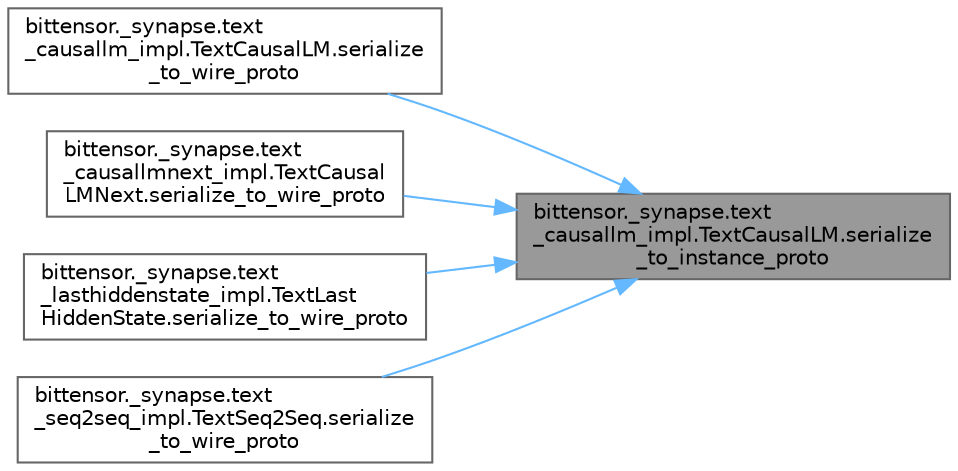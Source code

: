 digraph "bittensor._synapse.text_causallm_impl.TextCausalLM.serialize_to_instance_proto"
{
 // LATEX_PDF_SIZE
  bgcolor="transparent";
  edge [fontname=Helvetica,fontsize=10,labelfontname=Helvetica,labelfontsize=10];
  node [fontname=Helvetica,fontsize=10,shape=box,height=0.2,width=0.4];
  rankdir="RL";
  Node1 [label="bittensor._synapse.text\l_causallm_impl.TextCausalLM.serialize\l_to_instance_proto",height=0.2,width=0.4,color="gray40", fillcolor="grey60", style="filled", fontcolor="black",tooltip=" "];
  Node1 -> Node2 [dir="back",color="steelblue1",style="solid"];
  Node2 [label="bittensor._synapse.text\l_causallm_impl.TextCausalLM.serialize\l_to_wire_proto",height=0.2,width=0.4,color="grey40", fillcolor="white", style="filled",URL="$classbittensor_1_1__synapse_1_1text__causallm__impl_1_1_text_causal_l_m.html#ad9952f1aff2d650102cd64d9fc45d216",tooltip=" "];
  Node1 -> Node3 [dir="back",color="steelblue1",style="solid"];
  Node3 [label="bittensor._synapse.text\l_causallmnext_impl.TextCausal\lLMNext.serialize_to_wire_proto",height=0.2,width=0.4,color="grey40", fillcolor="white", style="filled",URL="$classbittensor_1_1__synapse_1_1text__causallmnext__impl_1_1_text_causal_l_m_next.html#a5e95672266c3ac309400b0daa7e19d8d",tooltip=" "];
  Node1 -> Node4 [dir="back",color="steelblue1",style="solid"];
  Node4 [label="bittensor._synapse.text\l_lasthiddenstate_impl.TextLast\lHiddenState.serialize_to_wire_proto",height=0.2,width=0.4,color="grey40", fillcolor="white", style="filled",URL="$classbittensor_1_1__synapse_1_1text__lasthiddenstate__impl_1_1_text_last_hidden_state.html#aac990de9b5ecbd45acd54c2116304a31",tooltip=" "];
  Node1 -> Node5 [dir="back",color="steelblue1",style="solid"];
  Node5 [label="bittensor._synapse.text\l_seq2seq_impl.TextSeq2Seq.serialize\l_to_wire_proto",height=0.2,width=0.4,color="grey40", fillcolor="white", style="filled",URL="$classbittensor_1_1__synapse_1_1text__seq2seq__impl_1_1_text_seq2_seq.html#a017c5036826ffb2d75d963d2fe3f5be5",tooltip=" "];
}
